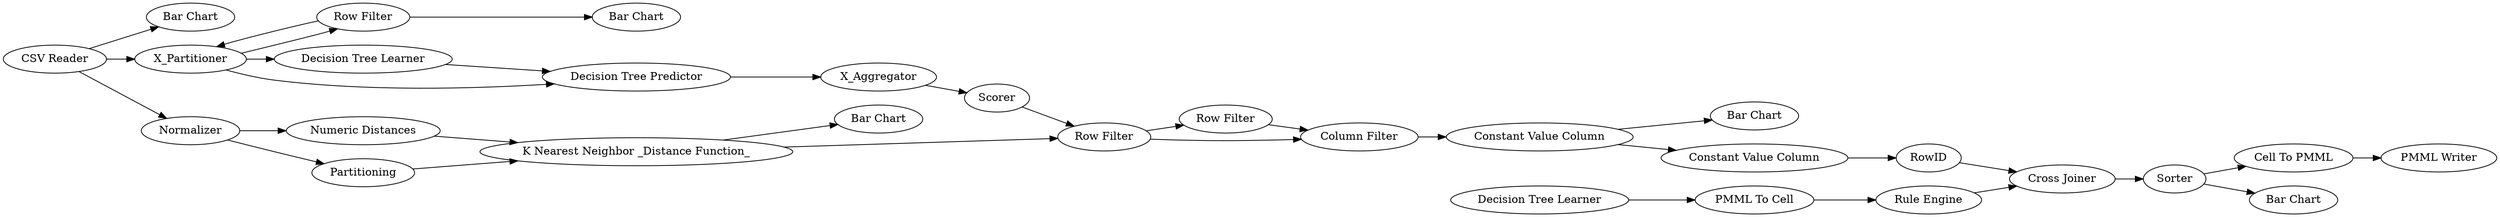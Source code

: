 digraph {
	1 -> 55
	6 -> 60
	54 -> 59
	3 -> 2
	52 -> 54
	28 -> 34
	290 -> 295
	34 -> 38
	61 -> 294
	10 -> 6
	8 -> 6
	9 -> 294
	1 -> 11
	31 -> 32
	11 -> 8
	38 -> 52
	1 -> 2
	290 -> 292
	32 -> 7
	33 -> 28
	9 -> 61
	39 -> 9
	11 -> 10
	7 -> 39
	52 -> 57
	3 -> 4
	294 -> 290
	2 -> 32
	292 -> 293
	293 -> 38
	2 -> 3
	6 -> 9
	2 -> 31
	292 [label="Constant Value Column"]
	57 [label="Bar Chart"]
	55 [label="Bar Chart"]
	7 [label=X_Aggregator]
	9 [label="Row Filter"]
	52 [label=Sorter]
	8 [label=Partitioning]
	3 [label="Row Filter"]
	295 [label="Bar Chart"]
	290 [label="Constant Value Column"]
	31 [label="Decision Tree Learner"]
	6 [label="K Nearest Neighbor _Distance Function_"]
	54 [label="Cell To PMML"]
	10 [label="Numeric Distances"]
	59 [label="PMML Writer"]
	1 [label="CSV Reader"]
	294 [label="Column Filter"]
	28 [label="PMML To Cell"]
	293 [label=RowID]
	11 [label=Normalizer]
	4 [label="Bar Chart"]
	61 [label="Row Filter"]
	38 [label="Cross Joiner"]
	60 [label="Bar Chart"]
	34 [label="Rule Engine"]
	39 [label=Scorer]
	33 [label="Decision Tree Learner"]
	32 [label="Decision Tree Predictor"]
	2 [label=X_Partitioner]
	rankdir=LR
}
